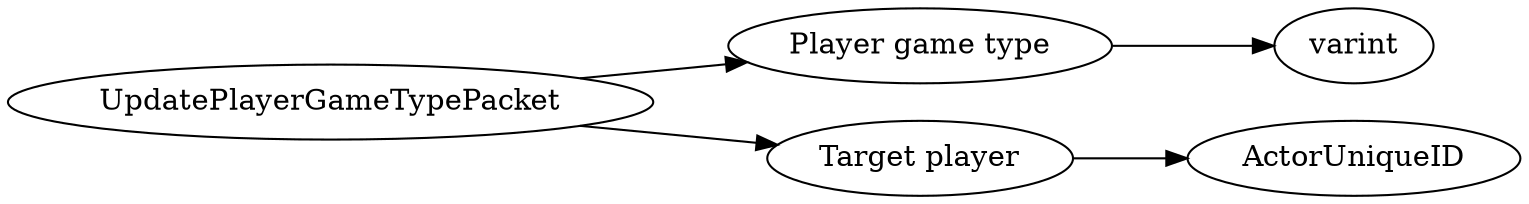 digraph "UpdatePlayerGameTypePacket" {
rankdir = LR
0
0 -> 1
1 -> 2
0 -> 3
3 -> 4

0 [label="UpdatePlayerGameTypePacket",comment="name: \"UpdatePlayerGameTypePacket\", typeName: \"\", id: 0, branchId: 151, recurseId: -1, attributes: 0, notes: \"\""];
1 [label="Player game type",comment="name: \"Player game type\", typeName: \"\", id: 1, branchId: 0, recurseId: -1, attributes: 0, notes: \"enumeration: GameType\""];
2 [label="varint",comment="name: \"varint\", typeName: \"\", id: 2, branchId: 0, recurseId: -1, attributes: 512, notes: \"\""];
3 [label="Target player",comment="name: \"Target player\", typeName: \"ActorUniqueID\", id: 3, branchId: 0, recurseId: -1, attributes: 256, notes: \"\""];
4 [label="ActorUniqueID",comment="name: \"ActorUniqueID\", typeName: \"\", id: 4, branchId: 0, recurseId: -1, attributes: 512, notes: \"\""];
{ rank = max;2;4}

}
